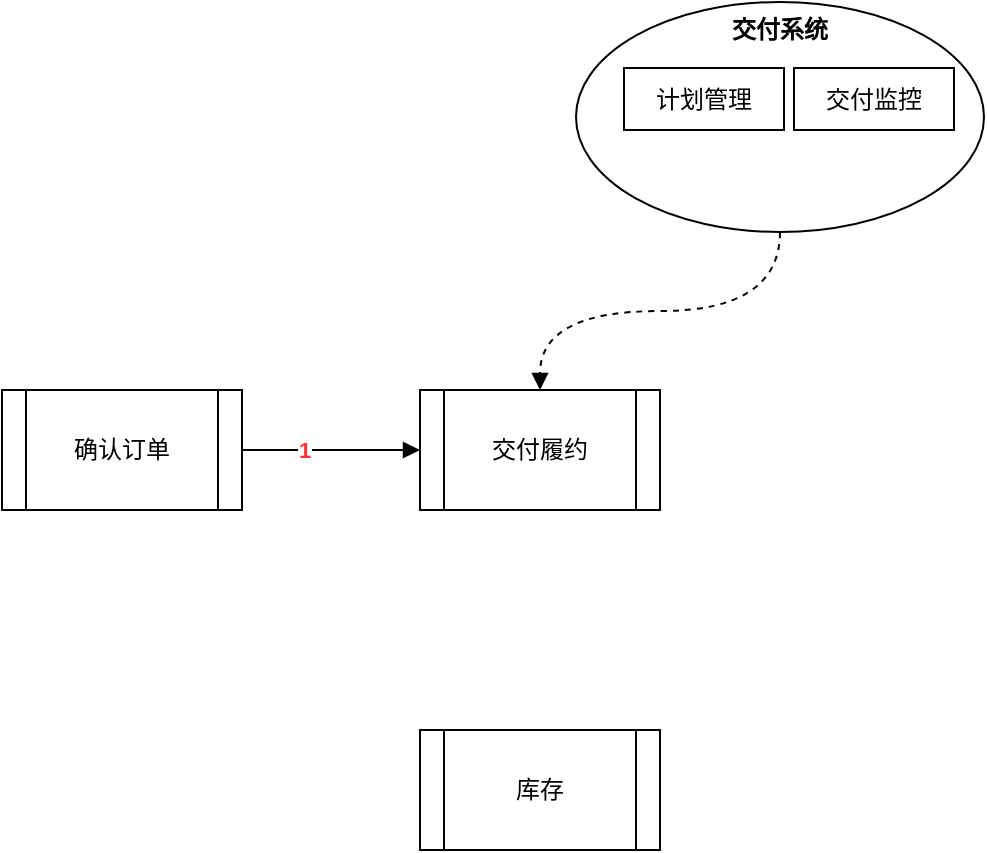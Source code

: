 <mxfile version="20.3.0" type="github">
  <diagram id="_cv_2cD60kbQuKg7ILXj" name="业务流程-01">
    <mxGraphModel dx="869" dy="484" grid="0" gridSize="10" guides="1" tooltips="1" connect="1" arrows="1" fold="1" page="1" pageScale="1" pageWidth="827" pageHeight="1169" math="0" shadow="0">
      <root>
        <mxCell id="0" />
        <mxCell id="1" parent="0" />
        <mxCell id="w-zfdpOzS3-bjVqiXcH4-3" value="1" style="edgeStyle=orthogonalEdgeStyle;rounded=0;orthogonalLoop=1;jettySize=auto;html=1;exitX=1;exitY=0.5;exitDx=0;exitDy=0;entryX=0;entryY=0.5;entryDx=0;entryDy=0;endArrow=block;endFill=1;fontColor=#FF3333;fontStyle=1" edge="1" parent="1" source="w-zfdpOzS3-bjVqiXcH4-1" target="w-zfdpOzS3-bjVqiXcH4-2">
          <mxGeometry x="-0.303" relative="1" as="geometry">
            <mxPoint as="offset" />
          </mxGeometry>
        </mxCell>
        <mxCell id="w-zfdpOzS3-bjVqiXcH4-1" value="确认订单" style="shape=process;whiteSpace=wrap;html=1;backgroundOutline=1;" vertex="1" parent="1">
          <mxGeometry x="93" y="215" width="120" height="60" as="geometry" />
        </mxCell>
        <mxCell id="w-zfdpOzS3-bjVqiXcH4-2" value="交付履约" style="shape=process;whiteSpace=wrap;html=1;backgroundOutline=1;" vertex="1" parent="1">
          <mxGeometry x="302" y="215" width="120" height="60" as="geometry" />
        </mxCell>
        <mxCell id="w-zfdpOzS3-bjVqiXcH4-8" style="edgeStyle=orthogonalEdgeStyle;rounded=0;orthogonalLoop=1;jettySize=auto;html=1;exitX=0.5;exitY=1;exitDx=0;exitDy=0;fontColor=#000000;endArrow=block;endFill=1;dashed=1;entryX=0.5;entryY=0;entryDx=0;entryDy=0;curved=1;" edge="1" parent="1" source="w-zfdpOzS3-bjVqiXcH4-6" target="w-zfdpOzS3-bjVqiXcH4-2">
          <mxGeometry relative="1" as="geometry" />
        </mxCell>
        <mxCell id="w-zfdpOzS3-bjVqiXcH4-6" value="交付系统" style="ellipse;whiteSpace=wrap;html=1;fontColor=#000000;fillColor=#FFFFFF;verticalAlign=top;fontStyle=1" vertex="1" parent="1">
          <mxGeometry x="380" y="21" width="204" height="115" as="geometry" />
        </mxCell>
        <mxCell id="w-zfdpOzS3-bjVqiXcH4-7" value="&lt;font color=&quot;#000000&quot;&gt;计划管理&lt;/font&gt;" style="rounded=0;whiteSpace=wrap;html=1;fontColor=#FF3333;fillColor=#FFFFFF;" vertex="1" parent="1">
          <mxGeometry x="404" y="54" width="80" height="31" as="geometry" />
        </mxCell>
        <mxCell id="w-zfdpOzS3-bjVqiXcH4-9" value="&lt;font color=&quot;#000000&quot;&gt;交付监控&lt;/font&gt;" style="rounded=0;whiteSpace=wrap;html=1;fontColor=#FF3333;fillColor=#FFFFFF;" vertex="1" parent="1">
          <mxGeometry x="489" y="54" width="80" height="31" as="geometry" />
        </mxCell>
        <mxCell id="w-zfdpOzS3-bjVqiXcH4-10" value="库存" style="shape=process;whiteSpace=wrap;html=1;backgroundOutline=1;" vertex="1" parent="1">
          <mxGeometry x="302" y="385" width="120" height="60" as="geometry" />
        </mxCell>
      </root>
    </mxGraphModel>
  </diagram>
</mxfile>

